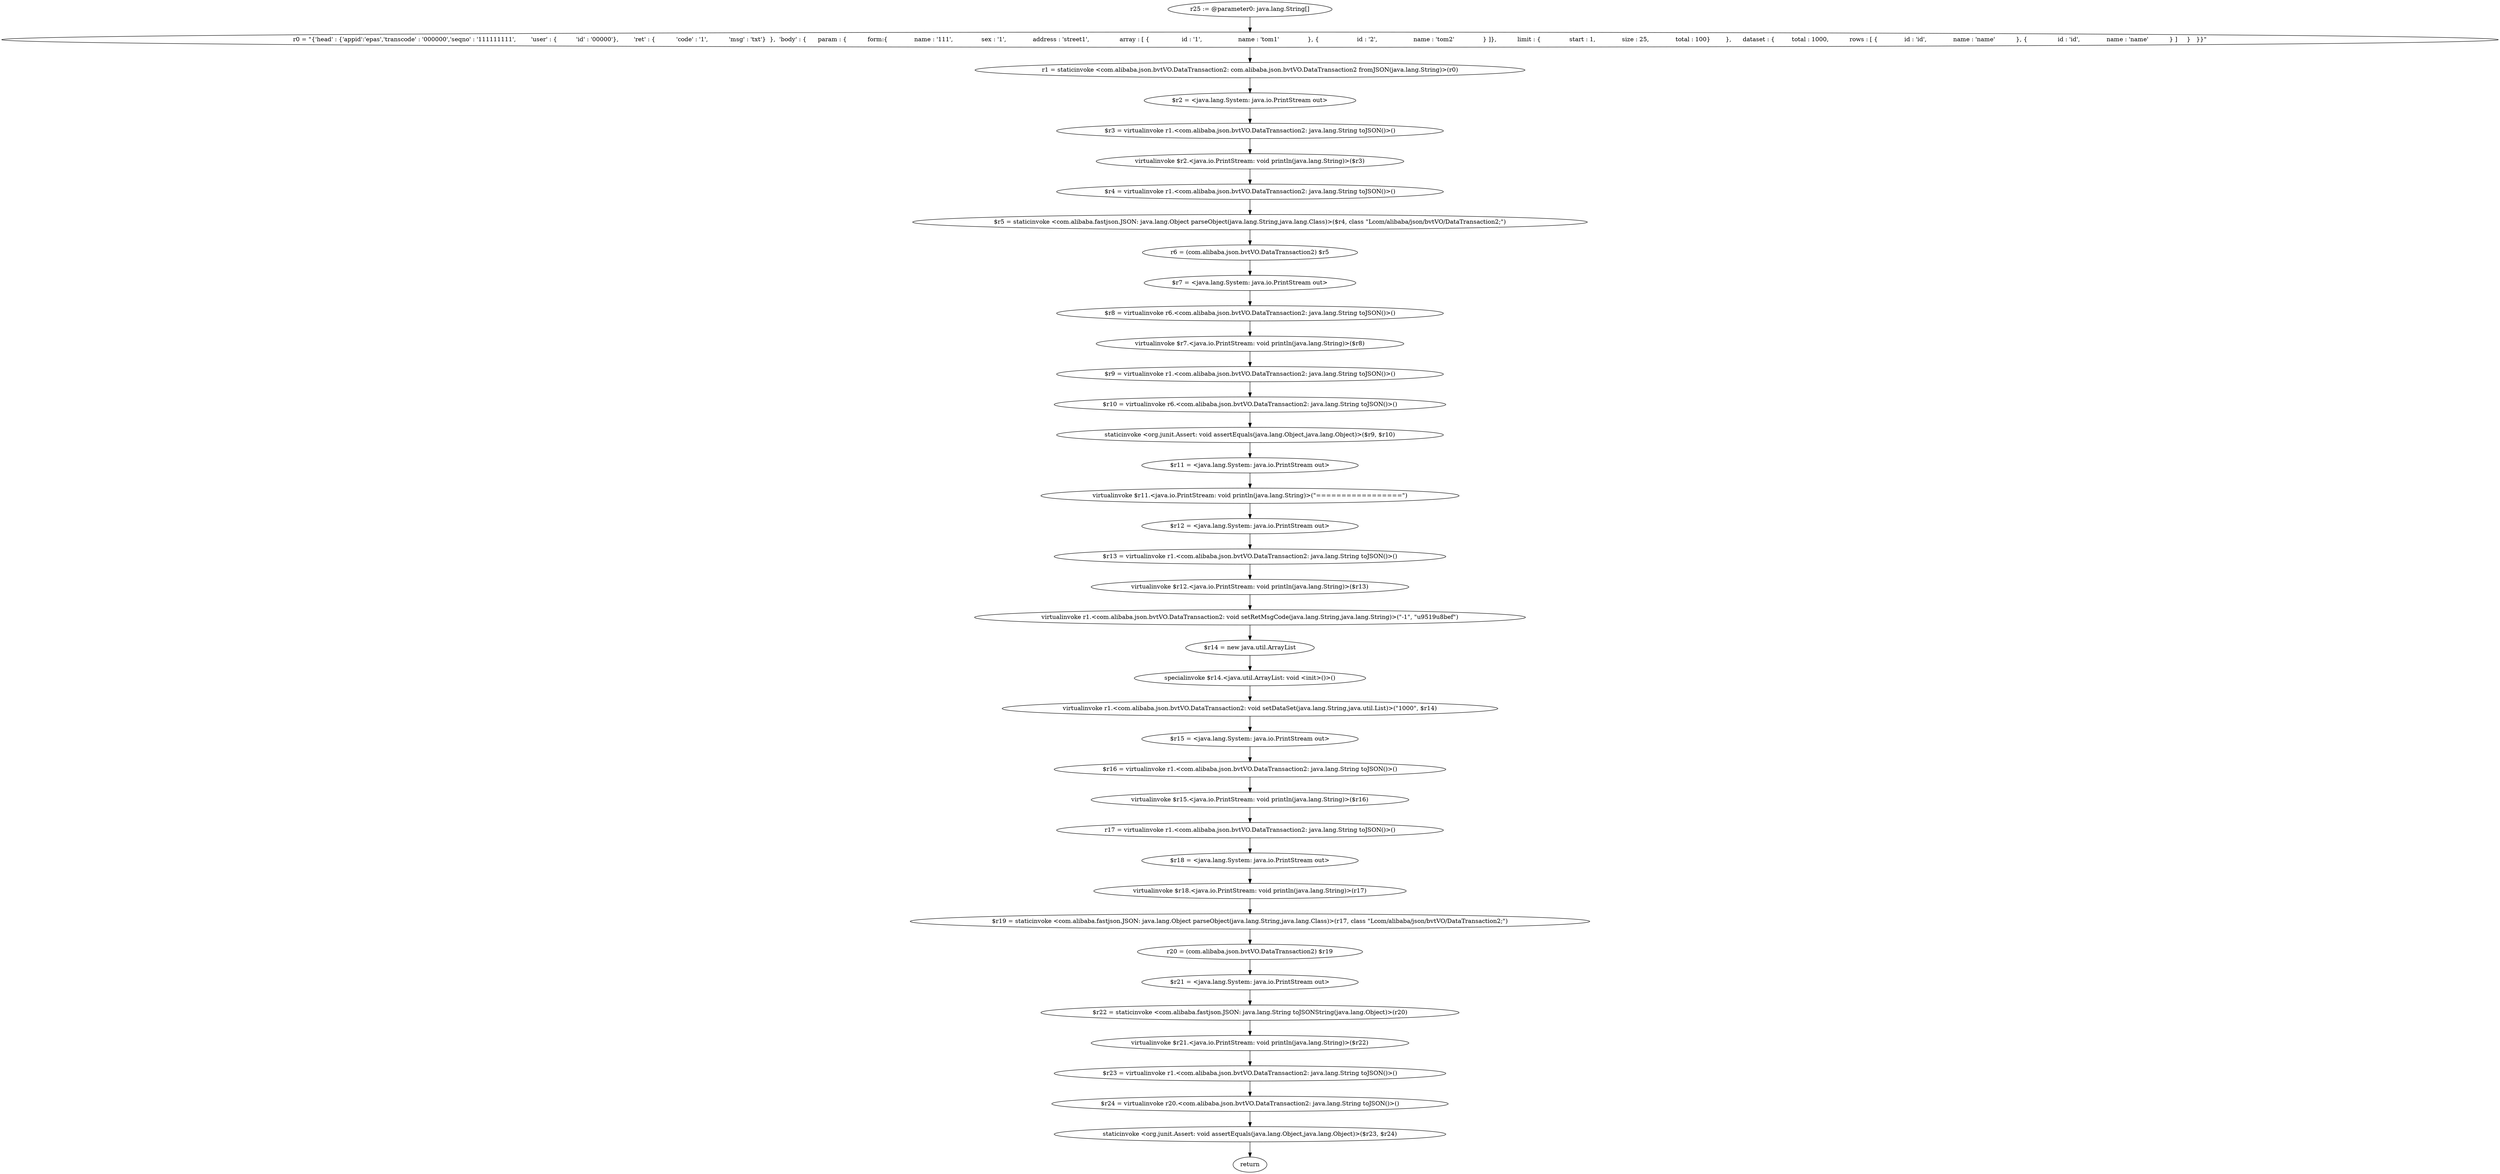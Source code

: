 digraph "unitGraph" {
    "r25 := @parameter0: java.lang.String[]"
    "r0 = \"{\'head\' : {\'appid\':\'epas\',\'transcode\' : \'000000\',\'seqno\' : \'111111111\',        \'user\' : {          \'id\' : \'00000\'},        \'ret\' : {           \'code\' : \'1\',           \'msg\' : \'txt\'}  },  \'body\' : {      param : {           form:{              name : \'111\',               sex : \'1\',              address : \'street1\',                array : [ {                 id : \'1\',                   name : \'tom1\'               }, {                    id : \'2\',                   name : \'tom2\'               } ]},           limit : {               start : 1,              size : 25,              total : 100}        },      dataset : {         total : 1000,           rows : [ {              id : \'id\',              name : \'name\'           }, {                id : \'id\',              name : \'name\'           } ]     }   }}\""
    "r1 = staticinvoke <com.alibaba.json.bvtVO.DataTransaction2: com.alibaba.json.bvtVO.DataTransaction2 fromJSON(java.lang.String)>(r0)"
    "$r2 = <java.lang.System: java.io.PrintStream out>"
    "$r3 = virtualinvoke r1.<com.alibaba.json.bvtVO.DataTransaction2: java.lang.String toJSON()>()"
    "virtualinvoke $r2.<java.io.PrintStream: void println(java.lang.String)>($r3)"
    "$r4 = virtualinvoke r1.<com.alibaba.json.bvtVO.DataTransaction2: java.lang.String toJSON()>()"
    "$r5 = staticinvoke <com.alibaba.fastjson.JSON: java.lang.Object parseObject(java.lang.String,java.lang.Class)>($r4, class \"Lcom/alibaba/json/bvtVO/DataTransaction2;\")"
    "r6 = (com.alibaba.json.bvtVO.DataTransaction2) $r5"
    "$r7 = <java.lang.System: java.io.PrintStream out>"
    "$r8 = virtualinvoke r6.<com.alibaba.json.bvtVO.DataTransaction2: java.lang.String toJSON()>()"
    "virtualinvoke $r7.<java.io.PrintStream: void println(java.lang.String)>($r8)"
    "$r9 = virtualinvoke r1.<com.alibaba.json.bvtVO.DataTransaction2: java.lang.String toJSON()>()"
    "$r10 = virtualinvoke r6.<com.alibaba.json.bvtVO.DataTransaction2: java.lang.String toJSON()>()"
    "staticinvoke <org.junit.Assert: void assertEquals(java.lang.Object,java.lang.Object)>($r9, $r10)"
    "$r11 = <java.lang.System: java.io.PrintStream out>"
    "virtualinvoke $r11.<java.io.PrintStream: void println(java.lang.String)>(\"=================\")"
    "$r12 = <java.lang.System: java.io.PrintStream out>"
    "$r13 = virtualinvoke r1.<com.alibaba.json.bvtVO.DataTransaction2: java.lang.String toJSON()>()"
    "virtualinvoke $r12.<java.io.PrintStream: void println(java.lang.String)>($r13)"
    "virtualinvoke r1.<com.alibaba.json.bvtVO.DataTransaction2: void setRetMsgCode(java.lang.String,java.lang.String)>(\"-1\", \"\u9519\u8bef\")"
    "$r14 = new java.util.ArrayList"
    "specialinvoke $r14.<java.util.ArrayList: void <init>()>()"
    "virtualinvoke r1.<com.alibaba.json.bvtVO.DataTransaction2: void setDataSet(java.lang.String,java.util.List)>(\"1000\", $r14)"
    "$r15 = <java.lang.System: java.io.PrintStream out>"
    "$r16 = virtualinvoke r1.<com.alibaba.json.bvtVO.DataTransaction2: java.lang.String toJSON()>()"
    "virtualinvoke $r15.<java.io.PrintStream: void println(java.lang.String)>($r16)"
    "r17 = virtualinvoke r1.<com.alibaba.json.bvtVO.DataTransaction2: java.lang.String toJSON()>()"
    "$r18 = <java.lang.System: java.io.PrintStream out>"
    "virtualinvoke $r18.<java.io.PrintStream: void println(java.lang.String)>(r17)"
    "$r19 = staticinvoke <com.alibaba.fastjson.JSON: java.lang.Object parseObject(java.lang.String,java.lang.Class)>(r17, class \"Lcom/alibaba/json/bvtVO/DataTransaction2;\")"
    "r20 = (com.alibaba.json.bvtVO.DataTransaction2) $r19"
    "$r21 = <java.lang.System: java.io.PrintStream out>"
    "$r22 = staticinvoke <com.alibaba.fastjson.JSON: java.lang.String toJSONString(java.lang.Object)>(r20)"
    "virtualinvoke $r21.<java.io.PrintStream: void println(java.lang.String)>($r22)"
    "$r23 = virtualinvoke r1.<com.alibaba.json.bvtVO.DataTransaction2: java.lang.String toJSON()>()"
    "$r24 = virtualinvoke r20.<com.alibaba.json.bvtVO.DataTransaction2: java.lang.String toJSON()>()"
    "staticinvoke <org.junit.Assert: void assertEquals(java.lang.Object,java.lang.Object)>($r23, $r24)"
    "return"
    "r25 := @parameter0: java.lang.String[]"->"r0 = \"{\'head\' : {\'appid\':\'epas\',\'transcode\' : \'000000\',\'seqno\' : \'111111111\',        \'user\' : {          \'id\' : \'00000\'},        \'ret\' : {           \'code\' : \'1\',           \'msg\' : \'txt\'}  },  \'body\' : {      param : {           form:{              name : \'111\',               sex : \'1\',              address : \'street1\',                array : [ {                 id : \'1\',                   name : \'tom1\'               }, {                    id : \'2\',                   name : \'tom2\'               } ]},           limit : {               start : 1,              size : 25,              total : 100}        },      dataset : {         total : 1000,           rows : [ {              id : \'id\',              name : \'name\'           }, {                id : \'id\',              name : \'name\'           } ]     }   }}\"";
    "r0 = \"{\'head\' : {\'appid\':\'epas\',\'transcode\' : \'000000\',\'seqno\' : \'111111111\',        \'user\' : {          \'id\' : \'00000\'},        \'ret\' : {           \'code\' : \'1\',           \'msg\' : \'txt\'}  },  \'body\' : {      param : {           form:{              name : \'111\',               sex : \'1\',              address : \'street1\',                array : [ {                 id : \'1\',                   name : \'tom1\'               }, {                    id : \'2\',                   name : \'tom2\'               } ]},           limit : {               start : 1,              size : 25,              total : 100}        },      dataset : {         total : 1000,           rows : [ {              id : \'id\',              name : \'name\'           }, {                id : \'id\',              name : \'name\'           } ]     }   }}\""->"r1 = staticinvoke <com.alibaba.json.bvtVO.DataTransaction2: com.alibaba.json.bvtVO.DataTransaction2 fromJSON(java.lang.String)>(r0)";
    "r1 = staticinvoke <com.alibaba.json.bvtVO.DataTransaction2: com.alibaba.json.bvtVO.DataTransaction2 fromJSON(java.lang.String)>(r0)"->"$r2 = <java.lang.System: java.io.PrintStream out>";
    "$r2 = <java.lang.System: java.io.PrintStream out>"->"$r3 = virtualinvoke r1.<com.alibaba.json.bvtVO.DataTransaction2: java.lang.String toJSON()>()";
    "$r3 = virtualinvoke r1.<com.alibaba.json.bvtVO.DataTransaction2: java.lang.String toJSON()>()"->"virtualinvoke $r2.<java.io.PrintStream: void println(java.lang.String)>($r3)";
    "virtualinvoke $r2.<java.io.PrintStream: void println(java.lang.String)>($r3)"->"$r4 = virtualinvoke r1.<com.alibaba.json.bvtVO.DataTransaction2: java.lang.String toJSON()>()";
    "$r4 = virtualinvoke r1.<com.alibaba.json.bvtVO.DataTransaction2: java.lang.String toJSON()>()"->"$r5 = staticinvoke <com.alibaba.fastjson.JSON: java.lang.Object parseObject(java.lang.String,java.lang.Class)>($r4, class \"Lcom/alibaba/json/bvtVO/DataTransaction2;\")";
    "$r5 = staticinvoke <com.alibaba.fastjson.JSON: java.lang.Object parseObject(java.lang.String,java.lang.Class)>($r4, class \"Lcom/alibaba/json/bvtVO/DataTransaction2;\")"->"r6 = (com.alibaba.json.bvtVO.DataTransaction2) $r5";
    "r6 = (com.alibaba.json.bvtVO.DataTransaction2) $r5"->"$r7 = <java.lang.System: java.io.PrintStream out>";
    "$r7 = <java.lang.System: java.io.PrintStream out>"->"$r8 = virtualinvoke r6.<com.alibaba.json.bvtVO.DataTransaction2: java.lang.String toJSON()>()";
    "$r8 = virtualinvoke r6.<com.alibaba.json.bvtVO.DataTransaction2: java.lang.String toJSON()>()"->"virtualinvoke $r7.<java.io.PrintStream: void println(java.lang.String)>($r8)";
    "virtualinvoke $r7.<java.io.PrintStream: void println(java.lang.String)>($r8)"->"$r9 = virtualinvoke r1.<com.alibaba.json.bvtVO.DataTransaction2: java.lang.String toJSON()>()";
    "$r9 = virtualinvoke r1.<com.alibaba.json.bvtVO.DataTransaction2: java.lang.String toJSON()>()"->"$r10 = virtualinvoke r6.<com.alibaba.json.bvtVO.DataTransaction2: java.lang.String toJSON()>()";
    "$r10 = virtualinvoke r6.<com.alibaba.json.bvtVO.DataTransaction2: java.lang.String toJSON()>()"->"staticinvoke <org.junit.Assert: void assertEquals(java.lang.Object,java.lang.Object)>($r9, $r10)";
    "staticinvoke <org.junit.Assert: void assertEquals(java.lang.Object,java.lang.Object)>($r9, $r10)"->"$r11 = <java.lang.System: java.io.PrintStream out>";
    "$r11 = <java.lang.System: java.io.PrintStream out>"->"virtualinvoke $r11.<java.io.PrintStream: void println(java.lang.String)>(\"=================\")";
    "virtualinvoke $r11.<java.io.PrintStream: void println(java.lang.String)>(\"=================\")"->"$r12 = <java.lang.System: java.io.PrintStream out>";
    "$r12 = <java.lang.System: java.io.PrintStream out>"->"$r13 = virtualinvoke r1.<com.alibaba.json.bvtVO.DataTransaction2: java.lang.String toJSON()>()";
    "$r13 = virtualinvoke r1.<com.alibaba.json.bvtVO.DataTransaction2: java.lang.String toJSON()>()"->"virtualinvoke $r12.<java.io.PrintStream: void println(java.lang.String)>($r13)";
    "virtualinvoke $r12.<java.io.PrintStream: void println(java.lang.String)>($r13)"->"virtualinvoke r1.<com.alibaba.json.bvtVO.DataTransaction2: void setRetMsgCode(java.lang.String,java.lang.String)>(\"-1\", \"\u9519\u8bef\")";
    "virtualinvoke r1.<com.alibaba.json.bvtVO.DataTransaction2: void setRetMsgCode(java.lang.String,java.lang.String)>(\"-1\", \"\u9519\u8bef\")"->"$r14 = new java.util.ArrayList";
    "$r14 = new java.util.ArrayList"->"specialinvoke $r14.<java.util.ArrayList: void <init>()>()";
    "specialinvoke $r14.<java.util.ArrayList: void <init>()>()"->"virtualinvoke r1.<com.alibaba.json.bvtVO.DataTransaction2: void setDataSet(java.lang.String,java.util.List)>(\"1000\", $r14)";
    "virtualinvoke r1.<com.alibaba.json.bvtVO.DataTransaction2: void setDataSet(java.lang.String,java.util.List)>(\"1000\", $r14)"->"$r15 = <java.lang.System: java.io.PrintStream out>";
    "$r15 = <java.lang.System: java.io.PrintStream out>"->"$r16 = virtualinvoke r1.<com.alibaba.json.bvtVO.DataTransaction2: java.lang.String toJSON()>()";
    "$r16 = virtualinvoke r1.<com.alibaba.json.bvtVO.DataTransaction2: java.lang.String toJSON()>()"->"virtualinvoke $r15.<java.io.PrintStream: void println(java.lang.String)>($r16)";
    "virtualinvoke $r15.<java.io.PrintStream: void println(java.lang.String)>($r16)"->"r17 = virtualinvoke r1.<com.alibaba.json.bvtVO.DataTransaction2: java.lang.String toJSON()>()";
    "r17 = virtualinvoke r1.<com.alibaba.json.bvtVO.DataTransaction2: java.lang.String toJSON()>()"->"$r18 = <java.lang.System: java.io.PrintStream out>";
    "$r18 = <java.lang.System: java.io.PrintStream out>"->"virtualinvoke $r18.<java.io.PrintStream: void println(java.lang.String)>(r17)";
    "virtualinvoke $r18.<java.io.PrintStream: void println(java.lang.String)>(r17)"->"$r19 = staticinvoke <com.alibaba.fastjson.JSON: java.lang.Object parseObject(java.lang.String,java.lang.Class)>(r17, class \"Lcom/alibaba/json/bvtVO/DataTransaction2;\")";
    "$r19 = staticinvoke <com.alibaba.fastjson.JSON: java.lang.Object parseObject(java.lang.String,java.lang.Class)>(r17, class \"Lcom/alibaba/json/bvtVO/DataTransaction2;\")"->"r20 = (com.alibaba.json.bvtVO.DataTransaction2) $r19";
    "r20 = (com.alibaba.json.bvtVO.DataTransaction2) $r19"->"$r21 = <java.lang.System: java.io.PrintStream out>";
    "$r21 = <java.lang.System: java.io.PrintStream out>"->"$r22 = staticinvoke <com.alibaba.fastjson.JSON: java.lang.String toJSONString(java.lang.Object)>(r20)";
    "$r22 = staticinvoke <com.alibaba.fastjson.JSON: java.lang.String toJSONString(java.lang.Object)>(r20)"->"virtualinvoke $r21.<java.io.PrintStream: void println(java.lang.String)>($r22)";
    "virtualinvoke $r21.<java.io.PrintStream: void println(java.lang.String)>($r22)"->"$r23 = virtualinvoke r1.<com.alibaba.json.bvtVO.DataTransaction2: java.lang.String toJSON()>()";
    "$r23 = virtualinvoke r1.<com.alibaba.json.bvtVO.DataTransaction2: java.lang.String toJSON()>()"->"$r24 = virtualinvoke r20.<com.alibaba.json.bvtVO.DataTransaction2: java.lang.String toJSON()>()";
    "$r24 = virtualinvoke r20.<com.alibaba.json.bvtVO.DataTransaction2: java.lang.String toJSON()>()"->"staticinvoke <org.junit.Assert: void assertEquals(java.lang.Object,java.lang.Object)>($r23, $r24)";
    "staticinvoke <org.junit.Assert: void assertEquals(java.lang.Object,java.lang.Object)>($r23, $r24)"->"return";
}
